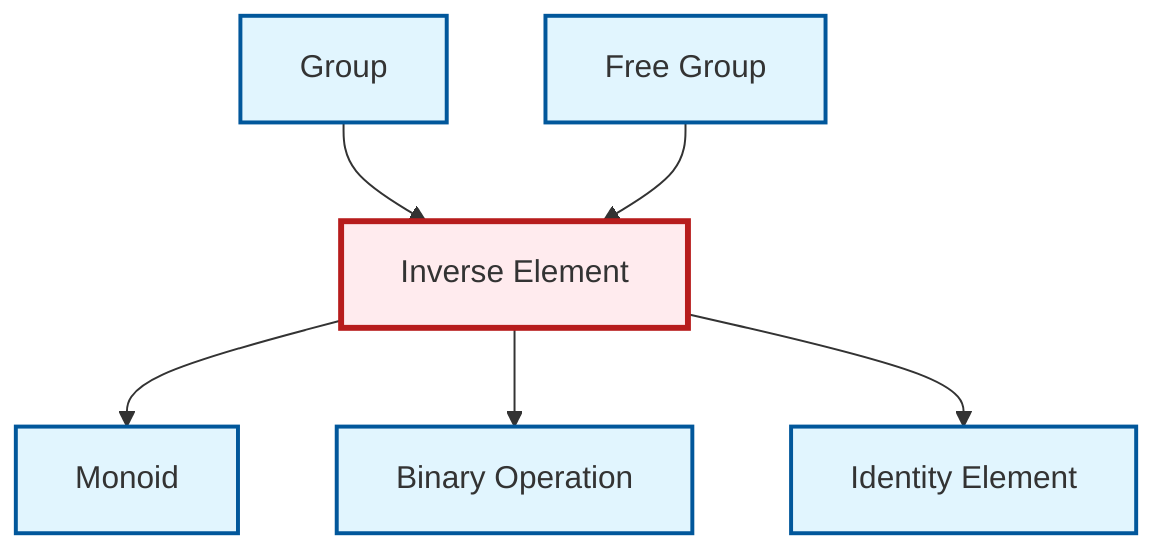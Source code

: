 graph TD
    classDef definition fill:#e1f5fe,stroke:#01579b,stroke-width:2px
    classDef theorem fill:#f3e5f5,stroke:#4a148c,stroke-width:2px
    classDef axiom fill:#fff3e0,stroke:#e65100,stroke-width:2px
    classDef example fill:#e8f5e9,stroke:#1b5e20,stroke-width:2px
    classDef current fill:#ffebee,stroke:#b71c1c,stroke-width:3px
    def-monoid["Monoid"]:::definition
    def-binary-operation["Binary Operation"]:::definition
    def-free-group["Free Group"]:::definition
    def-group["Group"]:::definition
    def-identity-element["Identity Element"]:::definition
    def-inverse-element["Inverse Element"]:::definition
    def-group --> def-inverse-element
    def-inverse-element --> def-monoid
    def-inverse-element --> def-binary-operation
    def-free-group --> def-inverse-element
    def-inverse-element --> def-identity-element
    class def-inverse-element current